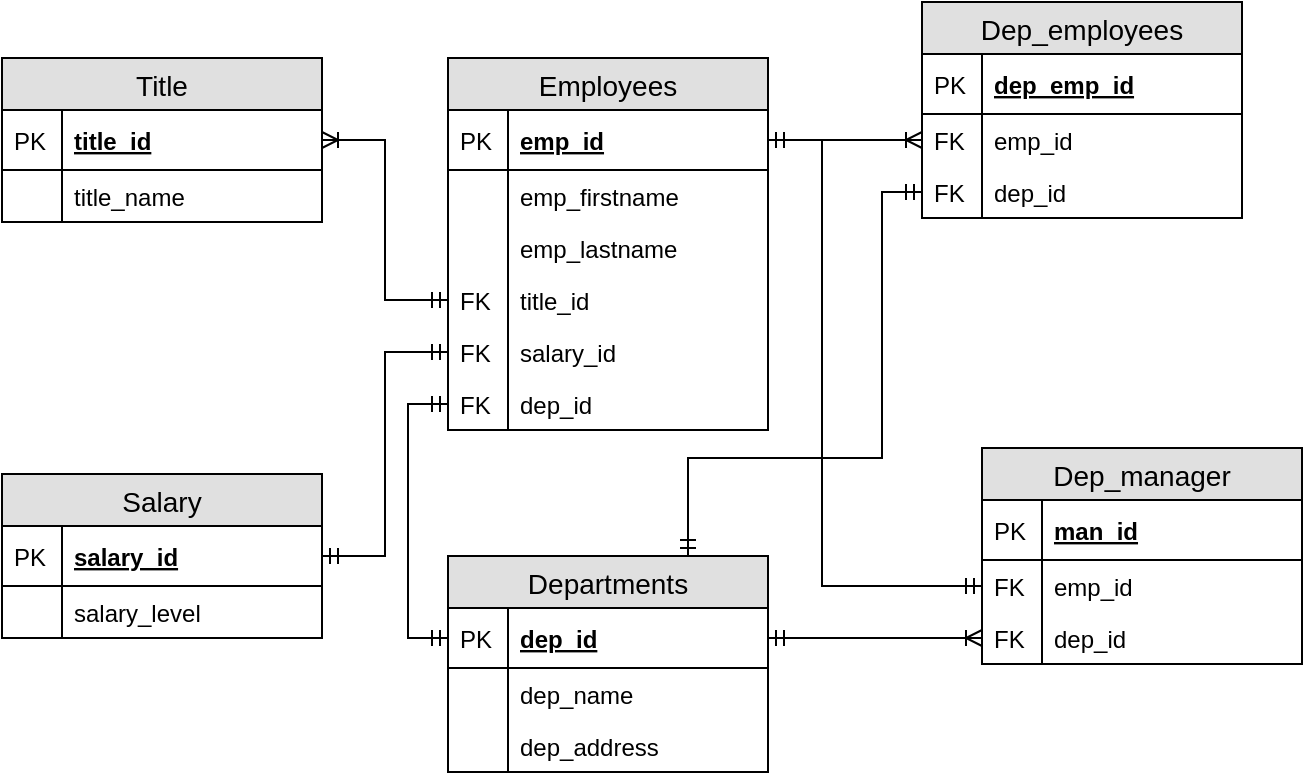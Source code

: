 <mxfile version="12.3.3" type="device" pages="1"><diagram id="cShjWFt5oRuWI0r1l-A_" name="Page-1"><mxGraphModel dx="806" dy="497" grid="1" gridSize="10" guides="1" tooltips="1" connect="1" arrows="1" fold="1" page="1" pageScale="1" pageWidth="827" pageHeight="1169" math="0" shadow="0"><root><mxCell id="0"/><mxCell id="1" parent="0"/><mxCell id="WlGz8dYqw9JxvjoBKAE7-1" value="Departments" style="swimlane;fontStyle=0;childLayout=stackLayout;horizontal=1;startSize=26;fillColor=#e0e0e0;horizontalStack=0;resizeParent=1;resizeParentMax=0;resizeLast=0;collapsible=1;marginBottom=0;swimlaneFillColor=#ffffff;align=center;fontSize=14;" vertex="1" parent="1"><mxGeometry x="253" y="289" width="160" height="108" as="geometry"/></mxCell><mxCell id="WlGz8dYqw9JxvjoBKAE7-2" value="dep_id" style="shape=partialRectangle;top=0;left=0;right=0;bottom=1;align=left;verticalAlign=middle;fillColor=none;spacingLeft=34;spacingRight=4;overflow=hidden;rotatable=0;points=[[0,0.5],[1,0.5]];portConstraint=eastwest;dropTarget=0;fontStyle=5;fontSize=12;" vertex="1" parent="WlGz8dYqw9JxvjoBKAE7-1"><mxGeometry y="26" width="160" height="30" as="geometry"/></mxCell><mxCell id="WlGz8dYqw9JxvjoBKAE7-3" value="PK" style="shape=partialRectangle;top=0;left=0;bottom=0;fillColor=none;align=left;verticalAlign=middle;spacingLeft=4;spacingRight=4;overflow=hidden;rotatable=0;points=[];portConstraint=eastwest;part=1;fontSize=12;" vertex="1" connectable="0" parent="WlGz8dYqw9JxvjoBKAE7-2"><mxGeometry width="30" height="30" as="geometry"/></mxCell><mxCell id="WlGz8dYqw9JxvjoBKAE7-4" value="dep_name" style="shape=partialRectangle;top=0;left=0;right=0;bottom=0;align=left;verticalAlign=top;fillColor=none;spacingLeft=34;spacingRight=4;overflow=hidden;rotatable=0;points=[[0,0.5],[1,0.5]];portConstraint=eastwest;dropTarget=0;fontSize=12;" vertex="1" parent="WlGz8dYqw9JxvjoBKAE7-1"><mxGeometry y="56" width="160" height="26" as="geometry"/></mxCell><mxCell id="WlGz8dYqw9JxvjoBKAE7-5" value="" style="shape=partialRectangle;top=0;left=0;bottom=0;fillColor=none;align=left;verticalAlign=top;spacingLeft=4;spacingRight=4;overflow=hidden;rotatable=0;points=[];portConstraint=eastwest;part=1;fontSize=12;" vertex="1" connectable="0" parent="WlGz8dYqw9JxvjoBKAE7-4"><mxGeometry width="30" height="26" as="geometry"/></mxCell><mxCell id="WlGz8dYqw9JxvjoBKAE7-27" value="dep_address" style="shape=partialRectangle;top=0;left=0;right=0;bottom=0;align=left;verticalAlign=top;fillColor=none;spacingLeft=34;spacingRight=4;overflow=hidden;rotatable=0;points=[[0,0.5],[1,0.5]];portConstraint=eastwest;dropTarget=0;fontSize=12;" vertex="1" parent="WlGz8dYqw9JxvjoBKAE7-1"><mxGeometry y="82" width="160" height="26" as="geometry"/></mxCell><mxCell id="WlGz8dYqw9JxvjoBKAE7-28" value="" style="shape=partialRectangle;top=0;left=0;bottom=0;fillColor=none;align=left;verticalAlign=top;spacingLeft=4;spacingRight=4;overflow=hidden;rotatable=0;points=[];portConstraint=eastwest;part=1;fontSize=12;" vertex="1" connectable="0" parent="WlGz8dYqw9JxvjoBKAE7-27"><mxGeometry width="30" height="26" as="geometry"/></mxCell><mxCell id="WlGz8dYqw9JxvjoBKAE7-14" value="Employees" style="swimlane;fontStyle=0;childLayout=stackLayout;horizontal=1;startSize=26;fillColor=#e0e0e0;horizontalStack=0;resizeParent=1;resizeParentMax=0;resizeLast=0;collapsible=1;marginBottom=0;swimlaneFillColor=#ffffff;align=center;fontSize=14;" vertex="1" parent="1"><mxGeometry x="253" y="40" width="160" height="186" as="geometry"/></mxCell><mxCell id="WlGz8dYqw9JxvjoBKAE7-15" value="emp_id" style="shape=partialRectangle;top=0;left=0;right=0;bottom=1;align=left;verticalAlign=middle;fillColor=none;spacingLeft=34;spacingRight=4;overflow=hidden;rotatable=0;points=[[0,0.5],[1,0.5]];portConstraint=eastwest;dropTarget=0;fontStyle=5;fontSize=12;" vertex="1" parent="WlGz8dYqw9JxvjoBKAE7-14"><mxGeometry y="26" width="160" height="30" as="geometry"/></mxCell><mxCell id="WlGz8dYqw9JxvjoBKAE7-16" value="PK" style="shape=partialRectangle;top=0;left=0;bottom=0;fillColor=none;align=left;verticalAlign=middle;spacingLeft=4;spacingRight=4;overflow=hidden;rotatable=0;points=[];portConstraint=eastwest;part=1;fontSize=12;" vertex="1" connectable="0" parent="WlGz8dYqw9JxvjoBKAE7-15"><mxGeometry width="30" height="30" as="geometry"/></mxCell><mxCell id="WlGz8dYqw9JxvjoBKAE7-17" value="emp_firstname" style="shape=partialRectangle;top=0;left=0;right=0;bottom=0;align=left;verticalAlign=top;fillColor=none;spacingLeft=34;spacingRight=4;overflow=hidden;rotatable=0;points=[[0,0.5],[1,0.5]];portConstraint=eastwest;dropTarget=0;fontSize=12;" vertex="1" parent="WlGz8dYqw9JxvjoBKAE7-14"><mxGeometry y="56" width="160" height="26" as="geometry"/></mxCell><mxCell id="WlGz8dYqw9JxvjoBKAE7-18" value="" style="shape=partialRectangle;top=0;left=0;bottom=0;fillColor=none;align=left;verticalAlign=top;spacingLeft=4;spacingRight=4;overflow=hidden;rotatable=0;points=[];portConstraint=eastwest;part=1;fontSize=12;" vertex="1" connectable="0" parent="WlGz8dYqw9JxvjoBKAE7-17"><mxGeometry width="30" height="26" as="geometry"/></mxCell><mxCell id="WlGz8dYqw9JxvjoBKAE7-19" value="emp_lastname" style="shape=partialRectangle;top=0;left=0;right=0;bottom=0;align=left;verticalAlign=top;fillColor=none;spacingLeft=34;spacingRight=4;overflow=hidden;rotatable=0;points=[[0,0.5],[1,0.5]];portConstraint=eastwest;dropTarget=0;fontSize=12;" vertex="1" parent="WlGz8dYqw9JxvjoBKAE7-14"><mxGeometry y="82" width="160" height="26" as="geometry"/></mxCell><mxCell id="WlGz8dYqw9JxvjoBKAE7-20" value="" style="shape=partialRectangle;top=0;left=0;bottom=0;fillColor=none;align=left;verticalAlign=top;spacingLeft=4;spacingRight=4;overflow=hidden;rotatable=0;points=[];portConstraint=eastwest;part=1;fontSize=12;" vertex="1" connectable="0" parent="WlGz8dYqw9JxvjoBKAE7-19"><mxGeometry width="30" height="26" as="geometry"/></mxCell><mxCell id="WlGz8dYqw9JxvjoBKAE7-80" value="title_id" style="shape=partialRectangle;top=0;left=0;right=0;bottom=0;align=left;verticalAlign=top;fillColor=none;spacingLeft=34;spacingRight=4;overflow=hidden;rotatable=0;points=[[0,0.5],[1,0.5]];portConstraint=eastwest;dropTarget=0;fontSize=12;" vertex="1" parent="WlGz8dYqw9JxvjoBKAE7-14"><mxGeometry y="108" width="160" height="26" as="geometry"/></mxCell><mxCell id="WlGz8dYqw9JxvjoBKAE7-81" value="FK" style="shape=partialRectangle;top=0;left=0;bottom=0;fillColor=none;align=left;verticalAlign=top;spacingLeft=4;spacingRight=4;overflow=hidden;rotatable=0;points=[];portConstraint=eastwest;part=1;fontSize=12;" vertex="1" connectable="0" parent="WlGz8dYqw9JxvjoBKAE7-80"><mxGeometry width="30" height="26" as="geometry"/></mxCell><mxCell id="WlGz8dYqw9JxvjoBKAE7-105" value="salary_id" style="shape=partialRectangle;top=0;left=0;right=0;bottom=0;align=left;verticalAlign=top;fillColor=none;spacingLeft=34;spacingRight=4;overflow=hidden;rotatable=0;points=[[0,0.5],[1,0.5]];portConstraint=eastwest;dropTarget=0;fontSize=12;" vertex="1" parent="WlGz8dYqw9JxvjoBKAE7-14"><mxGeometry y="134" width="160" height="26" as="geometry"/></mxCell><mxCell id="WlGz8dYqw9JxvjoBKAE7-106" value="FK" style="shape=partialRectangle;top=0;left=0;bottom=0;fillColor=none;align=left;verticalAlign=top;spacingLeft=4;spacingRight=4;overflow=hidden;rotatable=0;points=[];portConstraint=eastwest;part=1;fontSize=12;" vertex="1" connectable="0" parent="WlGz8dYqw9JxvjoBKAE7-105"><mxGeometry width="30" height="26" as="geometry"/></mxCell><mxCell id="WlGz8dYqw9JxvjoBKAE7-96" value="dep_id" style="shape=partialRectangle;top=0;left=0;right=0;bottom=0;align=left;verticalAlign=top;fillColor=none;spacingLeft=34;spacingRight=4;overflow=hidden;rotatable=0;points=[[0,0.5],[1,0.5]];portConstraint=eastwest;dropTarget=0;fontSize=12;" vertex="1" parent="WlGz8dYqw9JxvjoBKAE7-14"><mxGeometry y="160" width="160" height="26" as="geometry"/></mxCell><mxCell id="WlGz8dYqw9JxvjoBKAE7-97" value="FK" style="shape=partialRectangle;top=0;left=0;bottom=0;fillColor=none;align=left;verticalAlign=top;spacingLeft=4;spacingRight=4;overflow=hidden;rotatable=0;points=[];portConstraint=eastwest;part=1;fontSize=12;" vertex="1" connectable="0" parent="WlGz8dYqw9JxvjoBKAE7-96"><mxGeometry width="30" height="26" as="geometry"/></mxCell><mxCell id="WlGz8dYqw9JxvjoBKAE7-33" value="Dep_manager" style="swimlane;fontStyle=0;childLayout=stackLayout;horizontal=1;startSize=26;fillColor=#e0e0e0;horizontalStack=0;resizeParent=1;resizeParentMax=0;resizeLast=0;collapsible=1;marginBottom=0;swimlaneFillColor=#ffffff;align=center;fontSize=14;" vertex="1" parent="1"><mxGeometry x="520" y="235" width="160" height="108" as="geometry"/></mxCell><mxCell id="WlGz8dYqw9JxvjoBKAE7-34" value="man_id" style="shape=partialRectangle;top=0;left=0;right=0;bottom=1;align=left;verticalAlign=middle;fillColor=none;spacingLeft=34;spacingRight=4;overflow=hidden;rotatable=0;points=[[0,0.5],[1,0.5]];portConstraint=eastwest;dropTarget=0;fontStyle=5;fontSize=12;" vertex="1" parent="WlGz8dYqw9JxvjoBKAE7-33"><mxGeometry y="26" width="160" height="30" as="geometry"/></mxCell><mxCell id="WlGz8dYqw9JxvjoBKAE7-35" value="PK" style="shape=partialRectangle;top=0;left=0;bottom=0;fillColor=none;align=left;verticalAlign=middle;spacingLeft=4;spacingRight=4;overflow=hidden;rotatable=0;points=[];portConstraint=eastwest;part=1;fontSize=12;" vertex="1" connectable="0" parent="WlGz8dYqw9JxvjoBKAE7-34"><mxGeometry width="30" height="30" as="geometry"/></mxCell><mxCell id="WlGz8dYqw9JxvjoBKAE7-86" value="emp_id" style="shape=partialRectangle;top=0;left=0;right=0;bottom=0;align=left;verticalAlign=top;fillColor=none;spacingLeft=34;spacingRight=4;overflow=hidden;rotatable=0;points=[[0,0.5],[1,0.5]];portConstraint=eastwest;dropTarget=0;fontSize=12;" vertex="1" parent="WlGz8dYqw9JxvjoBKAE7-33"><mxGeometry y="56" width="160" height="26" as="geometry"/></mxCell><mxCell id="WlGz8dYqw9JxvjoBKAE7-87" value="FK" style="shape=partialRectangle;top=0;left=0;bottom=0;fillColor=none;align=left;verticalAlign=top;spacingLeft=4;spacingRight=4;overflow=hidden;rotatable=0;points=[];portConstraint=eastwest;part=1;fontSize=12;" vertex="1" connectable="0" parent="WlGz8dYqw9JxvjoBKAE7-86"><mxGeometry width="30" height="26" as="geometry"/></mxCell><mxCell id="WlGz8dYqw9JxvjoBKAE7-42" value="dep_id" style="shape=partialRectangle;top=0;left=0;right=0;bottom=0;align=left;verticalAlign=top;fillColor=none;spacingLeft=34;spacingRight=4;overflow=hidden;rotatable=0;points=[[0,0.5],[1,0.5]];portConstraint=eastwest;dropTarget=0;fontSize=12;" vertex="1" parent="WlGz8dYqw9JxvjoBKAE7-33"><mxGeometry y="82" width="160" height="26" as="geometry"/></mxCell><mxCell id="WlGz8dYqw9JxvjoBKAE7-43" value="FK" style="shape=partialRectangle;top=0;left=0;bottom=0;fillColor=none;align=left;verticalAlign=top;spacingLeft=4;spacingRight=4;overflow=hidden;rotatable=0;points=[];portConstraint=eastwest;part=1;fontSize=12;" vertex="1" connectable="0" parent="WlGz8dYqw9JxvjoBKAE7-42"><mxGeometry width="30" height="26" as="geometry"/></mxCell><mxCell id="WlGz8dYqw9JxvjoBKAE7-50" value="Title" style="swimlane;fontStyle=0;childLayout=stackLayout;horizontal=1;startSize=26;fillColor=#e0e0e0;horizontalStack=0;resizeParent=1;resizeParentMax=0;resizeLast=0;collapsible=1;marginBottom=0;swimlaneFillColor=#ffffff;align=center;fontSize=14;" vertex="1" parent="1"><mxGeometry x="30" y="40" width="160" height="82" as="geometry"/></mxCell><mxCell id="WlGz8dYqw9JxvjoBKAE7-51" value="title_id" style="shape=partialRectangle;top=0;left=0;right=0;bottom=1;align=left;verticalAlign=middle;fillColor=none;spacingLeft=34;spacingRight=4;overflow=hidden;rotatable=0;points=[[0,0.5],[1,0.5]];portConstraint=eastwest;dropTarget=0;fontStyle=5;fontSize=12;" vertex="1" parent="WlGz8dYqw9JxvjoBKAE7-50"><mxGeometry y="26" width="160" height="30" as="geometry"/></mxCell><mxCell id="WlGz8dYqw9JxvjoBKAE7-52" value="PK" style="shape=partialRectangle;top=0;left=0;bottom=0;fillColor=none;align=left;verticalAlign=middle;spacingLeft=4;spacingRight=4;overflow=hidden;rotatable=0;points=[];portConstraint=eastwest;part=1;fontSize=12;" vertex="1" connectable="0" parent="WlGz8dYqw9JxvjoBKAE7-51"><mxGeometry width="30" height="30" as="geometry"/></mxCell><mxCell id="WlGz8dYqw9JxvjoBKAE7-57" value="title_name" style="shape=partialRectangle;top=0;left=0;right=0;bottom=0;align=left;verticalAlign=top;fillColor=none;spacingLeft=34;spacingRight=4;overflow=hidden;rotatable=0;points=[[0,0.5],[1,0.5]];portConstraint=eastwest;dropTarget=0;fontSize=12;" vertex="1" parent="WlGz8dYqw9JxvjoBKAE7-50"><mxGeometry y="56" width="160" height="26" as="geometry"/></mxCell><mxCell id="WlGz8dYqw9JxvjoBKAE7-58" value="" style="shape=partialRectangle;top=0;left=0;bottom=0;fillColor=none;align=left;verticalAlign=top;spacingLeft=4;spacingRight=4;overflow=hidden;rotatable=0;points=[];portConstraint=eastwest;part=1;fontSize=12;" vertex="1" connectable="0" parent="WlGz8dYqw9JxvjoBKAE7-57"><mxGeometry width="30" height="26" as="geometry"/></mxCell><mxCell id="WlGz8dYqw9JxvjoBKAE7-61" value="Dep_employees" style="swimlane;fontStyle=0;childLayout=stackLayout;horizontal=1;startSize=26;fillColor=#e0e0e0;horizontalStack=0;resizeParent=1;resizeParentMax=0;resizeLast=0;collapsible=1;marginBottom=0;swimlaneFillColor=#ffffff;align=center;fontSize=14;" vertex="1" parent="1"><mxGeometry x="490" y="12" width="160" height="108" as="geometry"/></mxCell><mxCell id="WlGz8dYqw9JxvjoBKAE7-62" value="dep_emp_id" style="shape=partialRectangle;top=0;left=0;right=0;bottom=1;align=left;verticalAlign=middle;fillColor=none;spacingLeft=34;spacingRight=4;overflow=hidden;rotatable=0;points=[[0,0.5],[1,0.5]];portConstraint=eastwest;dropTarget=0;fontStyle=5;fontSize=12;" vertex="1" parent="WlGz8dYqw9JxvjoBKAE7-61"><mxGeometry y="26" width="160" height="30" as="geometry"/></mxCell><mxCell id="WlGz8dYqw9JxvjoBKAE7-63" value="PK" style="shape=partialRectangle;top=0;left=0;bottom=0;fillColor=none;align=left;verticalAlign=middle;spacingLeft=4;spacingRight=4;overflow=hidden;rotatable=0;points=[];portConstraint=eastwest;part=1;fontSize=12;" vertex="1" connectable="0" parent="WlGz8dYqw9JxvjoBKAE7-62"><mxGeometry width="30" height="30" as="geometry"/></mxCell><mxCell id="WlGz8dYqw9JxvjoBKAE7-66" value="emp_id" style="shape=partialRectangle;top=0;left=0;right=0;bottom=0;align=left;verticalAlign=top;fillColor=none;spacingLeft=34;spacingRight=4;overflow=hidden;rotatable=0;points=[[0,0.5],[1,0.5]];portConstraint=eastwest;dropTarget=0;fontSize=12;" vertex="1" parent="WlGz8dYqw9JxvjoBKAE7-61"><mxGeometry y="56" width="160" height="26" as="geometry"/></mxCell><mxCell id="WlGz8dYqw9JxvjoBKAE7-67" value="FK" style="shape=partialRectangle;top=0;left=0;bottom=0;fillColor=none;align=left;verticalAlign=top;spacingLeft=4;spacingRight=4;overflow=hidden;rotatable=0;points=[];portConstraint=eastwest;part=1;fontSize=12;" vertex="1" connectable="0" parent="WlGz8dYqw9JxvjoBKAE7-66"><mxGeometry width="30" height="26" as="geometry"/></mxCell><mxCell id="WlGz8dYqw9JxvjoBKAE7-64" value="dep_id" style="shape=partialRectangle;top=0;left=0;right=0;bottom=0;align=left;verticalAlign=top;fillColor=none;spacingLeft=34;spacingRight=4;overflow=hidden;rotatable=0;points=[[0,0.5],[1,0.5]];portConstraint=eastwest;dropTarget=0;fontSize=12;" vertex="1" parent="WlGz8dYqw9JxvjoBKAE7-61"><mxGeometry y="82" width="160" height="26" as="geometry"/></mxCell><mxCell id="WlGz8dYqw9JxvjoBKAE7-65" value="FK" style="shape=partialRectangle;top=0;left=0;bottom=0;fillColor=none;align=left;verticalAlign=top;spacingLeft=4;spacingRight=4;overflow=hidden;rotatable=0;points=[];portConstraint=eastwest;part=1;fontSize=12;" vertex="1" connectable="0" parent="WlGz8dYqw9JxvjoBKAE7-64"><mxGeometry width="30" height="26" as="geometry"/></mxCell><mxCell id="WlGz8dYqw9JxvjoBKAE7-68" value="Salary" style="swimlane;fontStyle=0;childLayout=stackLayout;horizontal=1;startSize=26;fillColor=#e0e0e0;horizontalStack=0;resizeParent=1;resizeParentMax=0;resizeLast=0;collapsible=1;marginBottom=0;swimlaneFillColor=#ffffff;align=center;fontSize=14;" vertex="1" parent="1"><mxGeometry x="30" y="248" width="160" height="82" as="geometry"/></mxCell><mxCell id="WlGz8dYqw9JxvjoBKAE7-69" value="salary_id" style="shape=partialRectangle;top=0;left=0;right=0;bottom=1;align=left;verticalAlign=middle;fillColor=none;spacingLeft=34;spacingRight=4;overflow=hidden;rotatable=0;points=[[0,0.5],[1,0.5]];portConstraint=eastwest;dropTarget=0;fontStyle=5;fontSize=12;" vertex="1" parent="WlGz8dYqw9JxvjoBKAE7-68"><mxGeometry y="26" width="160" height="30" as="geometry"/></mxCell><mxCell id="WlGz8dYqw9JxvjoBKAE7-70" value="PK" style="shape=partialRectangle;top=0;left=0;bottom=0;fillColor=none;align=left;verticalAlign=middle;spacingLeft=4;spacingRight=4;overflow=hidden;rotatable=0;points=[];portConstraint=eastwest;part=1;fontSize=12;" vertex="1" connectable="0" parent="WlGz8dYqw9JxvjoBKAE7-69"><mxGeometry width="30" height="30" as="geometry"/></mxCell><mxCell id="WlGz8dYqw9JxvjoBKAE7-71" value="salary_level&#xA;" style="shape=partialRectangle;top=0;left=0;right=0;bottom=0;align=left;verticalAlign=top;fillColor=none;spacingLeft=34;spacingRight=4;overflow=hidden;rotatable=0;points=[[0,0.5],[1,0.5]];portConstraint=eastwest;dropTarget=0;fontSize=12;" vertex="1" parent="WlGz8dYqw9JxvjoBKAE7-68"><mxGeometry y="56" width="160" height="26" as="geometry"/></mxCell><mxCell id="WlGz8dYqw9JxvjoBKAE7-72" value="" style="shape=partialRectangle;top=0;left=0;bottom=0;fillColor=none;align=left;verticalAlign=top;spacingLeft=4;spacingRight=4;overflow=hidden;rotatable=0;points=[];portConstraint=eastwest;part=1;fontSize=12;" vertex="1" connectable="0" parent="WlGz8dYqw9JxvjoBKAE7-71"><mxGeometry width="30" height="26" as="geometry"/></mxCell><mxCell id="WlGz8dYqw9JxvjoBKAE7-127" style="edgeStyle=orthogonalEdgeStyle;rounded=0;orthogonalLoop=1;jettySize=auto;html=1;exitX=1;exitY=0.5;exitDx=0;exitDy=0;entryX=0;entryY=0.5;entryDx=0;entryDy=0;startArrow=ERoneToMany;startFill=0;endArrow=ERmandOne;endFill=0;" edge="1" parent="1" source="WlGz8dYqw9JxvjoBKAE7-51" target="WlGz8dYqw9JxvjoBKAE7-80"><mxGeometry relative="1" as="geometry"/></mxCell><mxCell id="WlGz8dYqw9JxvjoBKAE7-128" style="edgeStyle=orthogonalEdgeStyle;rounded=0;orthogonalLoop=1;jettySize=auto;html=1;exitX=1;exitY=0.5;exitDx=0;exitDy=0;entryX=0;entryY=0.5;entryDx=0;entryDy=0;startArrow=ERmandOne;startFill=0;endArrow=ERmandOne;endFill=0;" edge="1" parent="1" source="WlGz8dYqw9JxvjoBKAE7-69" target="WlGz8dYqw9JxvjoBKAE7-105"><mxGeometry relative="1" as="geometry"/></mxCell><mxCell id="WlGz8dYqw9JxvjoBKAE7-129" style="edgeStyle=orthogonalEdgeStyle;rounded=0;orthogonalLoop=1;jettySize=auto;html=1;exitX=0;exitY=0.5;exitDx=0;exitDy=0;entryX=1;entryY=0.5;entryDx=0;entryDy=0;startArrow=ERoneToMany;startFill=0;endArrow=ERmandOne;endFill=0;" edge="1" parent="1" source="WlGz8dYqw9JxvjoBKAE7-66" target="WlGz8dYqw9JxvjoBKAE7-15"><mxGeometry relative="1" as="geometry"/></mxCell><mxCell id="WlGz8dYqw9JxvjoBKAE7-132" style="edgeStyle=orthogonalEdgeStyle;rounded=0;orthogonalLoop=1;jettySize=auto;html=1;exitX=0;exitY=0.5;exitDx=0;exitDy=0;entryX=1;entryY=0.5;entryDx=0;entryDy=0;startArrow=ERoneToMany;startFill=0;endArrow=ERmandOne;endFill=0;" edge="1" parent="1" source="WlGz8dYqw9JxvjoBKAE7-42" target="WlGz8dYqw9JxvjoBKAE7-2"><mxGeometry relative="1" as="geometry"/></mxCell><mxCell id="WlGz8dYqw9JxvjoBKAE7-133" style="edgeStyle=orthogonalEdgeStyle;rounded=0;orthogonalLoop=1;jettySize=auto;html=1;exitX=0;exitY=0.5;exitDx=0;exitDy=0;entryX=0;entryY=0.5;entryDx=0;entryDy=0;startArrow=ERmandOne;startFill=0;endArrow=ERmandOne;endFill=0;" edge="1" parent="1" source="WlGz8dYqw9JxvjoBKAE7-96" target="WlGz8dYqw9JxvjoBKAE7-2"><mxGeometry relative="1" as="geometry"/></mxCell><mxCell id="WlGz8dYqw9JxvjoBKAE7-137" style="edgeStyle=orthogonalEdgeStyle;rounded=0;orthogonalLoop=1;jettySize=auto;html=1;exitX=1;exitY=0.5;exitDx=0;exitDy=0;entryX=0;entryY=0.5;entryDx=0;entryDy=0;startArrow=ERmandOne;startFill=0;endArrow=ERmandOne;endFill=0;" edge="1" parent="1" source="WlGz8dYqw9JxvjoBKAE7-15" target="WlGz8dYqw9JxvjoBKAE7-86"><mxGeometry relative="1" as="geometry"><Array as="points"><mxPoint x="440" y="81"/><mxPoint x="440" y="304"/></Array></mxGeometry></mxCell><mxCell id="WlGz8dYqw9JxvjoBKAE7-140" style="edgeStyle=orthogonalEdgeStyle;rounded=0;orthogonalLoop=1;jettySize=auto;html=1;exitX=0;exitY=0.5;exitDx=0;exitDy=0;entryX=0.75;entryY=0;entryDx=0;entryDy=0;startArrow=ERmandOne;startFill=0;endArrow=ERmandOne;endFill=0;" edge="1" parent="1" source="WlGz8dYqw9JxvjoBKAE7-64" target="WlGz8dYqw9JxvjoBKAE7-1"><mxGeometry relative="1" as="geometry"><Array as="points"><mxPoint x="470" y="107"/><mxPoint x="470" y="240"/><mxPoint x="373" y="240"/></Array></mxGeometry></mxCell></root></mxGraphModel></diagram></mxfile>